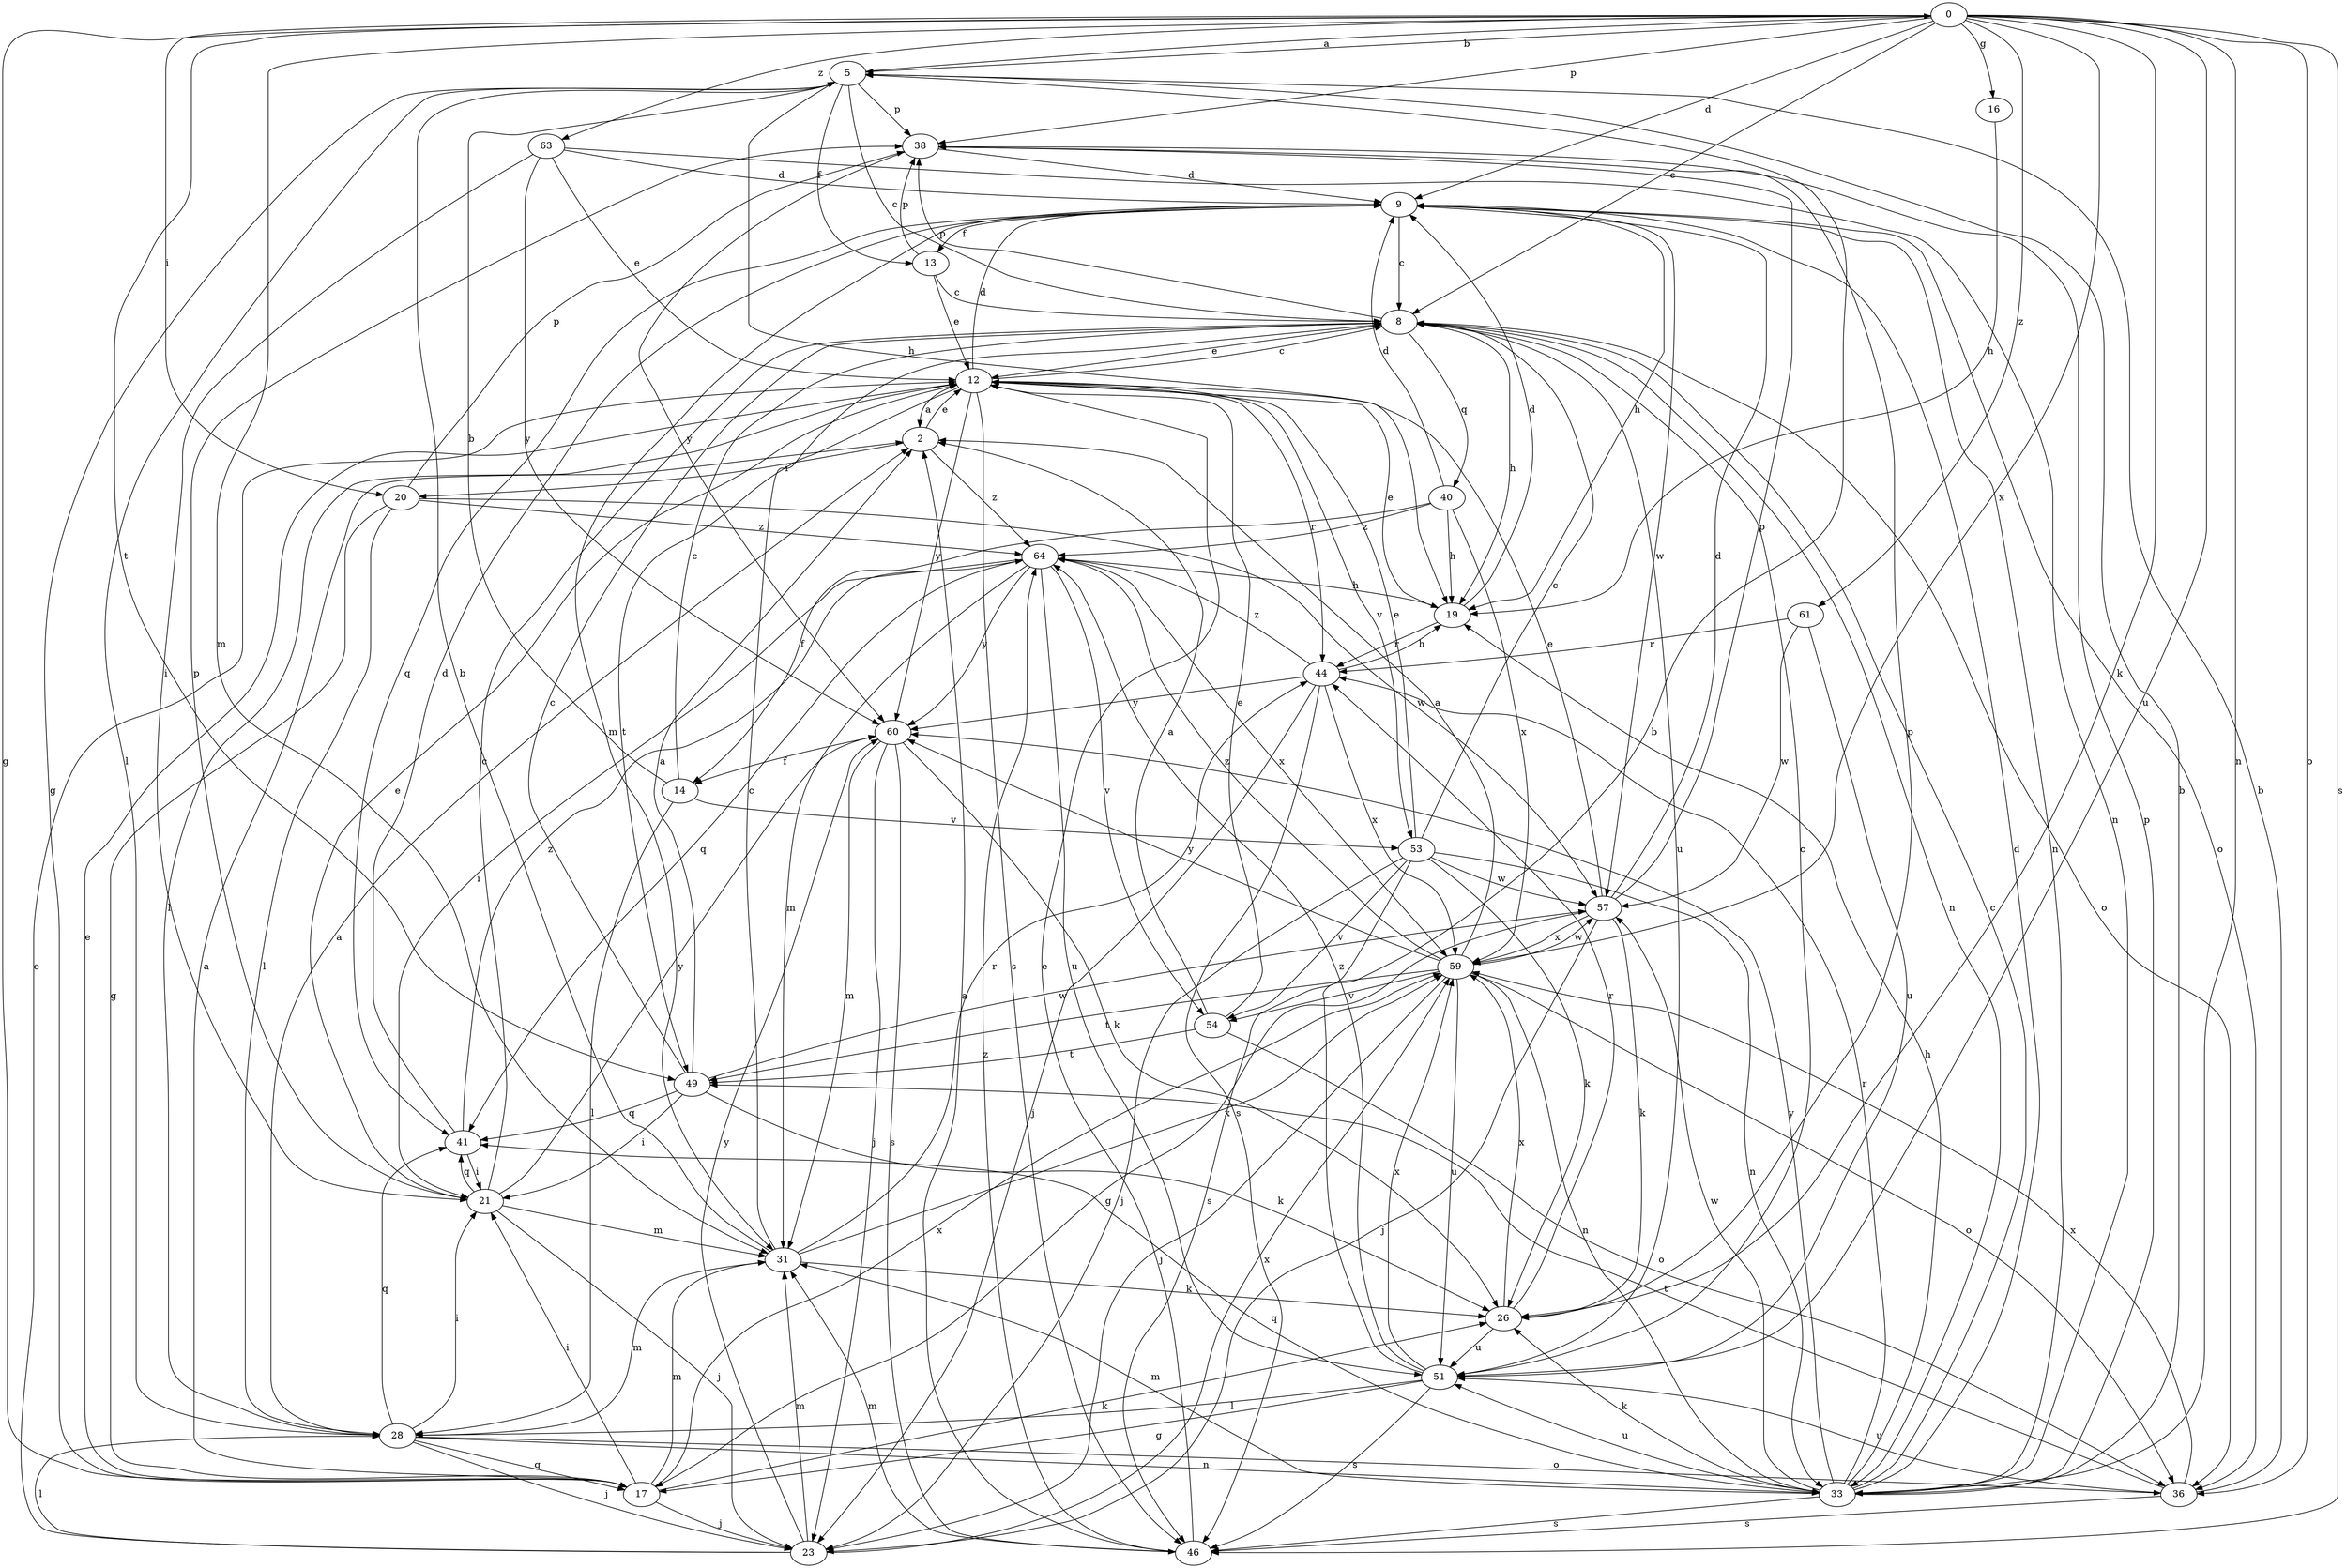 strict digraph  {
0;
2;
5;
8;
9;
12;
13;
14;
16;
17;
19;
20;
21;
23;
26;
28;
31;
33;
36;
38;
40;
41;
44;
46;
49;
51;
53;
54;
57;
59;
60;
61;
63;
64;
0 -> 5  [label=b];
0 -> 8  [label=c];
0 -> 9  [label=d];
0 -> 16  [label=g];
0 -> 17  [label=g];
0 -> 20  [label=i];
0 -> 26  [label=k];
0 -> 31  [label=m];
0 -> 33  [label=n];
0 -> 36  [label=o];
0 -> 38  [label=p];
0 -> 46  [label=s];
0 -> 49  [label=t];
0 -> 51  [label=u];
0 -> 59  [label=x];
0 -> 61  [label=z];
0 -> 63  [label=z];
2 -> 12  [label=e];
2 -> 20  [label=i];
2 -> 64  [label=z];
5 -> 0  [label=a];
5 -> 8  [label=c];
5 -> 13  [label=f];
5 -> 17  [label=g];
5 -> 19  [label=h];
5 -> 28  [label=l];
5 -> 38  [label=p];
8 -> 12  [label=e];
8 -> 19  [label=h];
8 -> 33  [label=n];
8 -> 36  [label=o];
8 -> 38  [label=p];
8 -> 40  [label=q];
8 -> 51  [label=u];
9 -> 8  [label=c];
9 -> 13  [label=f];
9 -> 19  [label=h];
9 -> 31  [label=m];
9 -> 33  [label=n];
9 -> 36  [label=o];
9 -> 41  [label=q];
9 -> 57  [label=w];
12 -> 2  [label=a];
12 -> 8  [label=c];
12 -> 9  [label=d];
12 -> 28  [label=l];
12 -> 44  [label=r];
12 -> 46  [label=s];
12 -> 49  [label=t];
12 -> 53  [label=v];
12 -> 60  [label=y];
13 -> 8  [label=c];
13 -> 12  [label=e];
13 -> 38  [label=p];
14 -> 5  [label=b];
14 -> 8  [label=c];
14 -> 28  [label=l];
14 -> 53  [label=v];
16 -> 19  [label=h];
17 -> 2  [label=a];
17 -> 12  [label=e];
17 -> 21  [label=i];
17 -> 23  [label=j];
17 -> 26  [label=k];
17 -> 31  [label=m];
17 -> 59  [label=x];
19 -> 9  [label=d];
19 -> 12  [label=e];
19 -> 44  [label=r];
20 -> 17  [label=g];
20 -> 28  [label=l];
20 -> 38  [label=p];
20 -> 57  [label=w];
20 -> 64  [label=z];
21 -> 8  [label=c];
21 -> 12  [label=e];
21 -> 23  [label=j];
21 -> 31  [label=m];
21 -> 38  [label=p];
21 -> 41  [label=q];
21 -> 60  [label=y];
23 -> 12  [label=e];
23 -> 28  [label=l];
23 -> 31  [label=m];
23 -> 59  [label=x];
23 -> 60  [label=y];
26 -> 38  [label=p];
26 -> 44  [label=r];
26 -> 51  [label=u];
26 -> 59  [label=x];
28 -> 2  [label=a];
28 -> 17  [label=g];
28 -> 21  [label=i];
28 -> 23  [label=j];
28 -> 31  [label=m];
28 -> 33  [label=n];
28 -> 36  [label=o];
28 -> 41  [label=q];
31 -> 5  [label=b];
31 -> 8  [label=c];
31 -> 26  [label=k];
31 -> 44  [label=r];
31 -> 59  [label=x];
33 -> 5  [label=b];
33 -> 8  [label=c];
33 -> 9  [label=d];
33 -> 19  [label=h];
33 -> 26  [label=k];
33 -> 31  [label=m];
33 -> 38  [label=p];
33 -> 41  [label=q];
33 -> 44  [label=r];
33 -> 46  [label=s];
33 -> 51  [label=u];
33 -> 57  [label=w];
33 -> 60  [label=y];
36 -> 5  [label=b];
36 -> 46  [label=s];
36 -> 49  [label=t];
36 -> 51  [label=u];
36 -> 59  [label=x];
38 -> 9  [label=d];
38 -> 60  [label=y];
40 -> 9  [label=d];
40 -> 14  [label=f];
40 -> 19  [label=h];
40 -> 59  [label=x];
40 -> 64  [label=z];
41 -> 9  [label=d];
41 -> 21  [label=i];
41 -> 64  [label=z];
44 -> 19  [label=h];
44 -> 23  [label=j];
44 -> 46  [label=s];
44 -> 59  [label=x];
44 -> 60  [label=y];
44 -> 64  [label=z];
46 -> 2  [label=a];
46 -> 12  [label=e];
46 -> 31  [label=m];
46 -> 64  [label=z];
49 -> 2  [label=a];
49 -> 8  [label=c];
49 -> 21  [label=i];
49 -> 26  [label=k];
49 -> 41  [label=q];
49 -> 57  [label=w];
51 -> 5  [label=b];
51 -> 8  [label=c];
51 -> 17  [label=g];
51 -> 28  [label=l];
51 -> 46  [label=s];
51 -> 59  [label=x];
51 -> 64  [label=z];
53 -> 8  [label=c];
53 -> 12  [label=e];
53 -> 23  [label=j];
53 -> 26  [label=k];
53 -> 33  [label=n];
53 -> 46  [label=s];
53 -> 54  [label=v];
53 -> 57  [label=w];
54 -> 2  [label=a];
54 -> 12  [label=e];
54 -> 36  [label=o];
54 -> 49  [label=t];
57 -> 9  [label=d];
57 -> 12  [label=e];
57 -> 17  [label=g];
57 -> 23  [label=j];
57 -> 26  [label=k];
57 -> 38  [label=p];
57 -> 59  [label=x];
59 -> 2  [label=a];
59 -> 23  [label=j];
59 -> 33  [label=n];
59 -> 36  [label=o];
59 -> 49  [label=t];
59 -> 51  [label=u];
59 -> 54  [label=v];
59 -> 57  [label=w];
59 -> 60  [label=y];
59 -> 64  [label=z];
60 -> 14  [label=f];
60 -> 23  [label=j];
60 -> 26  [label=k];
60 -> 31  [label=m];
60 -> 46  [label=s];
61 -> 44  [label=r];
61 -> 51  [label=u];
61 -> 57  [label=w];
63 -> 9  [label=d];
63 -> 12  [label=e];
63 -> 21  [label=i];
63 -> 33  [label=n];
63 -> 60  [label=y];
64 -> 19  [label=h];
64 -> 21  [label=i];
64 -> 31  [label=m];
64 -> 41  [label=q];
64 -> 51  [label=u];
64 -> 54  [label=v];
64 -> 59  [label=x];
64 -> 60  [label=y];
}
